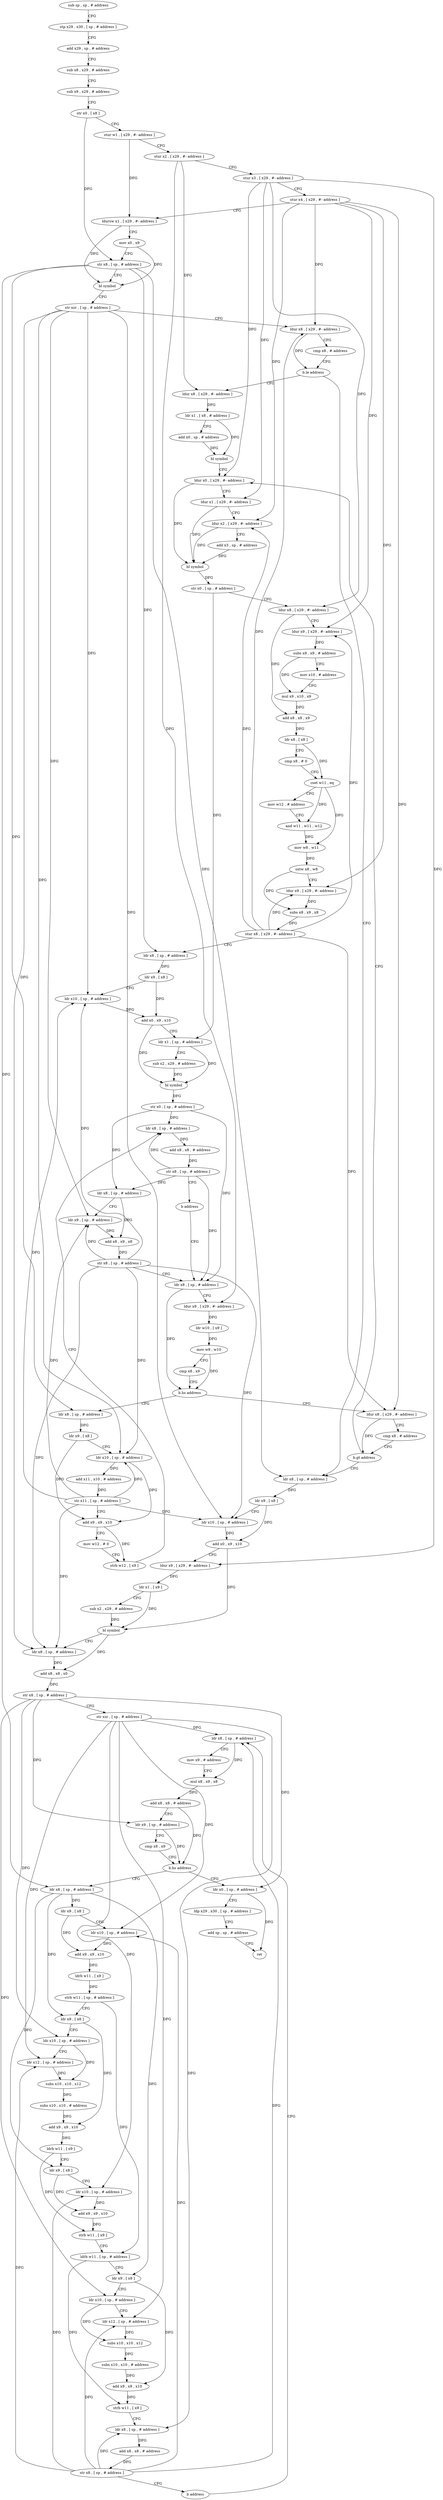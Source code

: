 digraph "func" {
"4241988" [label = "sub sp , sp , # address" ]
"4241992" [label = "stp x29 , x30 , [ sp , # address ]" ]
"4241996" [label = "add x29 , sp , # address" ]
"4242000" [label = "sub x8 , x29 , # address" ]
"4242004" [label = "sub x9 , x29 , # address" ]
"4242008" [label = "str x0 , [ x8 ]" ]
"4242012" [label = "stur w1 , [ x29 , #- address ]" ]
"4242016" [label = "stur x2 , [ x29 , #- address ]" ]
"4242020" [label = "stur x3 , [ x29 , #- address ]" ]
"4242024" [label = "stur x4 , [ x29 , #- address ]" ]
"4242028" [label = "ldursw x1 , [ x29 , #- address ]" ]
"4242032" [label = "mov x0 , x9" ]
"4242036" [label = "str x8 , [ sp , # address ]" ]
"4242040" [label = "bl symbol" ]
"4242044" [label = "str xzr , [ sp , # address ]" ]
"4242048" [label = "ldur x8 , [ x29 , #- address ]" ]
"4242052" [label = "cmp x8 , # address" ]
"4242056" [label = "b.le address" ]
"4242296" [label = "ldr x8 , [ sp , # address ]" ]
"4242060" [label = "ldur x8 , [ x29 , #- address ]" ]
"4242300" [label = "ldr x9 , [ x8 ]" ]
"4242304" [label = "ldr x10 , [ sp , # address ]" ]
"4242308" [label = "add x0 , x9 , x10" ]
"4242312" [label = "ldur x9 , [ x29 , #- address ]" ]
"4242316" [label = "ldr x1 , [ x9 ]" ]
"4242320" [label = "sub x2 , x29 , # address" ]
"4242324" [label = "bl symbol" ]
"4242328" [label = "ldr x8 , [ sp , # address ]" ]
"4242332" [label = "add x8 , x8 , x0" ]
"4242336" [label = "str x8 , [ sp , # address ]" ]
"4242340" [label = "str xzr , [ sp , # address ]" ]
"4242344" [label = "ldr x8 , [ sp , # address ]" ]
"4242064" [label = "ldr x1 , [ x8 , # address ]" ]
"4242068" [label = "add x0 , sp , # address" ]
"4242072" [label = "bl symbol" ]
"4242076" [label = "ldur x0 , [ x29 , #- address ]" ]
"4242488" [label = "ldr x0 , [ sp , # address ]" ]
"4242492" [label = "ldp x29 , x30 , [ sp , # address ]" ]
"4242496" [label = "add sp , sp , # address" ]
"4242500" [label = "ret" ]
"4242372" [label = "ldr x8 , [ sp , # address ]" ]
"4242376" [label = "ldr x9 , [ x8 ]" ]
"4242380" [label = "ldr x10 , [ sp , # address ]" ]
"4242384" [label = "add x9 , x9 , x10" ]
"4242388" [label = "ldrb w11 , [ x9 ]" ]
"4242392" [label = "strb w11 , [ sp , # address ]" ]
"4242396" [label = "ldr x9 , [ x8 ]" ]
"4242400" [label = "ldr x10 , [ sp , # address ]" ]
"4242404" [label = "ldr x12 , [ sp , # address ]" ]
"4242408" [label = "subs x10 , x10 , x12" ]
"4242412" [label = "subs x10 , x10 , # address" ]
"4242416" [label = "add x9 , x9 , x10" ]
"4242420" [label = "ldrb w11 , [ x9 ]" ]
"4242424" [label = "ldr x9 , [ x8 ]" ]
"4242428" [label = "ldr x10 , [ sp , # address ]" ]
"4242432" [label = "add x9 , x9 , x10" ]
"4242436" [label = "strb w11 , [ x9 ]" ]
"4242440" [label = "ldrb w11 , [ sp , # address ]" ]
"4242444" [label = "ldr x9 , [ x8 ]" ]
"4242448" [label = "ldr x10 , [ sp , # address ]" ]
"4242452" [label = "ldr x12 , [ sp , # address ]" ]
"4242456" [label = "subs x10 , x10 , x12" ]
"4242460" [label = "subs x10 , x10 , # address" ]
"4242464" [label = "add x9 , x9 , x10" ]
"4242468" [label = "strb w11 , [ x9 ]" ]
"4242472" [label = "ldr x8 , [ sp , # address ]" ]
"4242476" [label = "add x8 , x8 , # address" ]
"4242480" [label = "str x8 , [ sp , # address ]" ]
"4242484" [label = "b address" ]
"4242284" [label = "ldur x8 , [ x29 , #- address ]" ]
"4242288" [label = "cmp x8 , # address" ]
"4242292" [label = "b.gt address" ]
"4242236" [label = "ldr x8 , [ sp , # address ]" ]
"4242240" [label = "ldr x9 , [ x8 ]" ]
"4242244" [label = "ldr x10 , [ sp , # address ]" ]
"4242248" [label = "add x11 , x10 , # address" ]
"4242252" [label = "str x11 , [ sp , # address ]" ]
"4242256" [label = "add x9 , x9 , x10" ]
"4242260" [label = "mov w12 , # 0" ]
"4242264" [label = "strb w12 , [ x9 ]" ]
"4242268" [label = "ldr x8 , [ sp , # address ]" ]
"4242272" [label = "add x8 , x8 , # address" ]
"4242276" [label = "str x8 , [ sp , # address ]" ]
"4242280" [label = "b address" ]
"4242212" [label = "ldr x8 , [ sp , # address ]" ]
"4242348" [label = "mov x9 , # address" ]
"4242352" [label = "mul x8 , x9 , x8" ]
"4242356" [label = "add x8 , x8 , # address" ]
"4242360" [label = "ldr x9 , [ sp , # address ]" ]
"4242364" [label = "cmp x8 , x9" ]
"4242368" [label = "b.hs address" ]
"4242080" [label = "ldur x1 , [ x29 , #- address ]" ]
"4242084" [label = "ldur x2 , [ x29 , #- address ]" ]
"4242088" [label = "add x3 , sp , # address" ]
"4242092" [label = "bl symbol" ]
"4242096" [label = "str x0 , [ sp , # address ]" ]
"4242100" [label = "ldur x8 , [ x29 , #- address ]" ]
"4242104" [label = "ldur x9 , [ x29 , #- address ]" ]
"4242108" [label = "subs x9 , x9 , # address" ]
"4242112" [label = "mov x10 , # address" ]
"4242116" [label = "mul x9 , x10 , x9" ]
"4242120" [label = "add x8 , x8 , x9" ]
"4242124" [label = "ldr x8 , [ x8 ]" ]
"4242128" [label = "cmp x8 , # 0" ]
"4242132" [label = "cset w11 , eq" ]
"4242136" [label = "mov w12 , # address" ]
"4242140" [label = "and w11 , w11 , w12" ]
"4242144" [label = "mov w8 , w11" ]
"4242148" [label = "sxtw x8 , w8" ]
"4242152" [label = "ldur x9 , [ x29 , #- address ]" ]
"4242156" [label = "subs x8 , x9 , x8" ]
"4242160" [label = "stur x8 , [ x29 , #- address ]" ]
"4242164" [label = "ldr x8 , [ sp , # address ]" ]
"4242168" [label = "ldr x9 , [ x8 ]" ]
"4242172" [label = "ldr x10 , [ sp , # address ]" ]
"4242176" [label = "add x0 , x9 , x10" ]
"4242180" [label = "ldr x1 , [ sp , # address ]" ]
"4242184" [label = "sub x2 , x29 , # address" ]
"4242188" [label = "bl symbol" ]
"4242192" [label = "str x0 , [ sp , # address ]" ]
"4242196" [label = "ldr x8 , [ sp , # address ]" ]
"4242200" [label = "ldr x9 , [ sp , # address ]" ]
"4242204" [label = "add x8 , x9 , x8" ]
"4242208" [label = "str x8 , [ sp , # address ]" ]
"4242216" [label = "ldur x9 , [ x29 , #- address ]" ]
"4242220" [label = "ldr w10 , [ x9 ]" ]
"4242224" [label = "mov w9 , w10" ]
"4242228" [label = "cmp x8 , x9" ]
"4242232" [label = "b.hs address" ]
"4241988" -> "4241992" [ label = "CFG" ]
"4241992" -> "4241996" [ label = "CFG" ]
"4241996" -> "4242000" [ label = "CFG" ]
"4242000" -> "4242004" [ label = "CFG" ]
"4242004" -> "4242008" [ label = "CFG" ]
"4242008" -> "4242012" [ label = "CFG" ]
"4242008" -> "4242036" [ label = "DFG" ]
"4242012" -> "4242016" [ label = "CFG" ]
"4242012" -> "4242028" [ label = "DFG" ]
"4242016" -> "4242020" [ label = "CFG" ]
"4242016" -> "4242060" [ label = "DFG" ]
"4242016" -> "4242216" [ label = "DFG" ]
"4242020" -> "4242024" [ label = "CFG" ]
"4242020" -> "4242312" [ label = "DFG" ]
"4242020" -> "4242076" [ label = "DFG" ]
"4242020" -> "4242080" [ label = "DFG" ]
"4242020" -> "4242100" [ label = "DFG" ]
"4242024" -> "4242028" [ label = "CFG" ]
"4242024" -> "4242048" [ label = "DFG" ]
"4242024" -> "4242084" [ label = "DFG" ]
"4242024" -> "4242104" [ label = "DFG" ]
"4242024" -> "4242152" [ label = "DFG" ]
"4242024" -> "4242284" [ label = "DFG" ]
"4242028" -> "4242032" [ label = "CFG" ]
"4242028" -> "4242040" [ label = "DFG" ]
"4242032" -> "4242036" [ label = "CFG" ]
"4242032" -> "4242040" [ label = "DFG" ]
"4242036" -> "4242040" [ label = "CFG" ]
"4242036" -> "4242296" [ label = "DFG" ]
"4242036" -> "4242372" [ label = "DFG" ]
"4242036" -> "4242164" [ label = "DFG" ]
"4242036" -> "4242236" [ label = "DFG" ]
"4242040" -> "4242044" [ label = "CFG" ]
"4242044" -> "4242048" [ label = "CFG" ]
"4242044" -> "4242304" [ label = "DFG" ]
"4242044" -> "4242328" [ label = "DFG" ]
"4242044" -> "4242172" [ label = "DFG" ]
"4242044" -> "4242200" [ label = "DFG" ]
"4242044" -> "4242244" [ label = "DFG" ]
"4242048" -> "4242052" [ label = "CFG" ]
"4242048" -> "4242056" [ label = "DFG" ]
"4242052" -> "4242056" [ label = "CFG" ]
"4242056" -> "4242296" [ label = "CFG" ]
"4242056" -> "4242060" [ label = "CFG" ]
"4242296" -> "4242300" [ label = "DFG" ]
"4242060" -> "4242064" [ label = "DFG" ]
"4242300" -> "4242304" [ label = "CFG" ]
"4242300" -> "4242308" [ label = "DFG" ]
"4242304" -> "4242308" [ label = "DFG" ]
"4242308" -> "4242312" [ label = "CFG" ]
"4242308" -> "4242324" [ label = "DFG" ]
"4242312" -> "4242316" [ label = "DFG" ]
"4242316" -> "4242320" [ label = "CFG" ]
"4242316" -> "4242324" [ label = "DFG" ]
"4242320" -> "4242324" [ label = "DFG" ]
"4242324" -> "4242328" [ label = "CFG" ]
"4242324" -> "4242332" [ label = "DFG" ]
"4242328" -> "4242332" [ label = "DFG" ]
"4242332" -> "4242336" [ label = "DFG" ]
"4242336" -> "4242340" [ label = "CFG" ]
"4242336" -> "4242360" [ label = "DFG" ]
"4242336" -> "4242488" [ label = "DFG" ]
"4242336" -> "4242400" [ label = "DFG" ]
"4242336" -> "4242448" [ label = "DFG" ]
"4242340" -> "4242344" [ label = "DFG" ]
"4242340" -> "4242380" [ label = "DFG" ]
"4242340" -> "4242404" [ label = "DFG" ]
"4242340" -> "4242428" [ label = "DFG" ]
"4242340" -> "4242452" [ label = "DFG" ]
"4242340" -> "4242472" [ label = "DFG" ]
"4242344" -> "4242348" [ label = "CFG" ]
"4242344" -> "4242352" [ label = "DFG" ]
"4242064" -> "4242068" [ label = "CFG" ]
"4242064" -> "4242072" [ label = "DFG" ]
"4242068" -> "4242072" [ label = "DFG" ]
"4242072" -> "4242076" [ label = "CFG" ]
"4242076" -> "4242080" [ label = "CFG" ]
"4242076" -> "4242092" [ label = "DFG" ]
"4242488" -> "4242492" [ label = "CFG" ]
"4242488" -> "4242500" [ label = "DFG" ]
"4242492" -> "4242496" [ label = "CFG" ]
"4242496" -> "4242500" [ label = "CFG" ]
"4242372" -> "4242376" [ label = "DFG" ]
"4242372" -> "4242396" [ label = "DFG" ]
"4242372" -> "4242424" [ label = "DFG" ]
"4242372" -> "4242444" [ label = "DFG" ]
"4242376" -> "4242380" [ label = "CFG" ]
"4242376" -> "4242384" [ label = "DFG" ]
"4242380" -> "4242384" [ label = "DFG" ]
"4242384" -> "4242388" [ label = "DFG" ]
"4242388" -> "4242392" [ label = "DFG" ]
"4242392" -> "4242396" [ label = "CFG" ]
"4242392" -> "4242440" [ label = "DFG" ]
"4242396" -> "4242400" [ label = "CFG" ]
"4242396" -> "4242416" [ label = "DFG" ]
"4242400" -> "4242404" [ label = "CFG" ]
"4242400" -> "4242408" [ label = "DFG" ]
"4242404" -> "4242408" [ label = "DFG" ]
"4242408" -> "4242412" [ label = "DFG" ]
"4242412" -> "4242416" [ label = "DFG" ]
"4242416" -> "4242420" [ label = "DFG" ]
"4242420" -> "4242424" [ label = "CFG" ]
"4242420" -> "4242436" [ label = "DFG" ]
"4242424" -> "4242428" [ label = "CFG" ]
"4242424" -> "4242432" [ label = "DFG" ]
"4242428" -> "4242432" [ label = "DFG" ]
"4242432" -> "4242436" [ label = "DFG" ]
"4242436" -> "4242440" [ label = "CFG" ]
"4242440" -> "4242444" [ label = "CFG" ]
"4242440" -> "4242468" [ label = "DFG" ]
"4242444" -> "4242448" [ label = "CFG" ]
"4242444" -> "4242464" [ label = "DFG" ]
"4242448" -> "4242452" [ label = "CFG" ]
"4242448" -> "4242456" [ label = "DFG" ]
"4242452" -> "4242456" [ label = "DFG" ]
"4242456" -> "4242460" [ label = "DFG" ]
"4242460" -> "4242464" [ label = "DFG" ]
"4242464" -> "4242468" [ label = "DFG" ]
"4242468" -> "4242472" [ label = "CFG" ]
"4242472" -> "4242476" [ label = "DFG" ]
"4242476" -> "4242480" [ label = "DFG" ]
"4242480" -> "4242484" [ label = "CFG" ]
"4242480" -> "4242344" [ label = "DFG" ]
"4242480" -> "4242380" [ label = "DFG" ]
"4242480" -> "4242404" [ label = "DFG" ]
"4242480" -> "4242428" [ label = "DFG" ]
"4242480" -> "4242452" [ label = "DFG" ]
"4242480" -> "4242472" [ label = "DFG" ]
"4242484" -> "4242344" [ label = "CFG" ]
"4242284" -> "4242288" [ label = "CFG" ]
"4242284" -> "4242292" [ label = "DFG" ]
"4242288" -> "4242292" [ label = "CFG" ]
"4242292" -> "4242076" [ label = "CFG" ]
"4242292" -> "4242296" [ label = "CFG" ]
"4242236" -> "4242240" [ label = "DFG" ]
"4242240" -> "4242244" [ label = "CFG" ]
"4242240" -> "4242256" [ label = "DFG" ]
"4242244" -> "4242248" [ label = "DFG" ]
"4242244" -> "4242256" [ label = "DFG" ]
"4242248" -> "4242252" [ label = "DFG" ]
"4242252" -> "4242256" [ label = "CFG" ]
"4242252" -> "4242304" [ label = "DFG" ]
"4242252" -> "4242328" [ label = "DFG" ]
"4242252" -> "4242172" [ label = "DFG" ]
"4242252" -> "4242200" [ label = "DFG" ]
"4242252" -> "4242244" [ label = "DFG" ]
"4242256" -> "4242260" [ label = "CFG" ]
"4242256" -> "4242264" [ label = "DFG" ]
"4242260" -> "4242264" [ label = "CFG" ]
"4242264" -> "4242268" [ label = "CFG" ]
"4242268" -> "4242272" [ label = "DFG" ]
"4242272" -> "4242276" [ label = "DFG" ]
"4242276" -> "4242280" [ label = "CFG" ]
"4242276" -> "4242196" [ label = "DFG" ]
"4242276" -> "4242212" [ label = "DFG" ]
"4242276" -> "4242268" [ label = "DFG" ]
"4242280" -> "4242212" [ label = "CFG" ]
"4242212" -> "4242216" [ label = "CFG" ]
"4242212" -> "4242232" [ label = "DFG" ]
"4242348" -> "4242352" [ label = "CFG" ]
"4242352" -> "4242356" [ label = "DFG" ]
"4242356" -> "4242360" [ label = "CFG" ]
"4242356" -> "4242368" [ label = "DFG" ]
"4242360" -> "4242364" [ label = "CFG" ]
"4242360" -> "4242368" [ label = "DFG" ]
"4242364" -> "4242368" [ label = "CFG" ]
"4242368" -> "4242488" [ label = "CFG" ]
"4242368" -> "4242372" [ label = "CFG" ]
"4242080" -> "4242084" [ label = "CFG" ]
"4242080" -> "4242092" [ label = "DFG" ]
"4242084" -> "4242088" [ label = "CFG" ]
"4242084" -> "4242092" [ label = "DFG" ]
"4242088" -> "4242092" [ label = "DFG" ]
"4242092" -> "4242096" [ label = "DFG" ]
"4242096" -> "4242100" [ label = "CFG" ]
"4242096" -> "4242180" [ label = "DFG" ]
"4242100" -> "4242104" [ label = "CFG" ]
"4242100" -> "4242120" [ label = "DFG" ]
"4242104" -> "4242108" [ label = "DFG" ]
"4242108" -> "4242112" [ label = "CFG" ]
"4242108" -> "4242116" [ label = "DFG" ]
"4242112" -> "4242116" [ label = "CFG" ]
"4242116" -> "4242120" [ label = "DFG" ]
"4242120" -> "4242124" [ label = "DFG" ]
"4242124" -> "4242128" [ label = "CFG" ]
"4242124" -> "4242132" [ label = "DFG" ]
"4242128" -> "4242132" [ label = "CFG" ]
"4242132" -> "4242136" [ label = "CFG" ]
"4242132" -> "4242140" [ label = "DFG" ]
"4242132" -> "4242144" [ label = "DFG" ]
"4242136" -> "4242140" [ label = "CFG" ]
"4242140" -> "4242144" [ label = "DFG" ]
"4242144" -> "4242148" [ label = "DFG" ]
"4242148" -> "4242152" [ label = "CFG" ]
"4242148" -> "4242156" [ label = "DFG" ]
"4242152" -> "4242156" [ label = "DFG" ]
"4242156" -> "4242160" [ label = "DFG" ]
"4242160" -> "4242164" [ label = "CFG" ]
"4242160" -> "4242048" [ label = "DFG" ]
"4242160" -> "4242084" [ label = "DFG" ]
"4242160" -> "4242104" [ label = "DFG" ]
"4242160" -> "4242152" [ label = "DFG" ]
"4242160" -> "4242284" [ label = "DFG" ]
"4242164" -> "4242168" [ label = "DFG" ]
"4242168" -> "4242172" [ label = "CFG" ]
"4242168" -> "4242176" [ label = "DFG" ]
"4242172" -> "4242176" [ label = "DFG" ]
"4242176" -> "4242180" [ label = "CFG" ]
"4242176" -> "4242188" [ label = "DFG" ]
"4242180" -> "4242184" [ label = "CFG" ]
"4242180" -> "4242188" [ label = "DFG" ]
"4242184" -> "4242188" [ label = "DFG" ]
"4242188" -> "4242192" [ label = "DFG" ]
"4242192" -> "4242196" [ label = "DFG" ]
"4242192" -> "4242212" [ label = "DFG" ]
"4242192" -> "4242268" [ label = "DFG" ]
"4242196" -> "4242200" [ label = "CFG" ]
"4242196" -> "4242204" [ label = "DFG" ]
"4242200" -> "4242204" [ label = "DFG" ]
"4242204" -> "4242208" [ label = "DFG" ]
"4242208" -> "4242212" [ label = "CFG" ]
"4242208" -> "4242304" [ label = "DFG" ]
"4242208" -> "4242328" [ label = "DFG" ]
"4242208" -> "4242172" [ label = "DFG" ]
"4242208" -> "4242200" [ label = "DFG" ]
"4242208" -> "4242244" [ label = "DFG" ]
"4242216" -> "4242220" [ label = "DFG" ]
"4242220" -> "4242224" [ label = "DFG" ]
"4242224" -> "4242228" [ label = "CFG" ]
"4242224" -> "4242232" [ label = "DFG" ]
"4242228" -> "4242232" [ label = "CFG" ]
"4242232" -> "4242284" [ label = "CFG" ]
"4242232" -> "4242236" [ label = "CFG" ]
}
